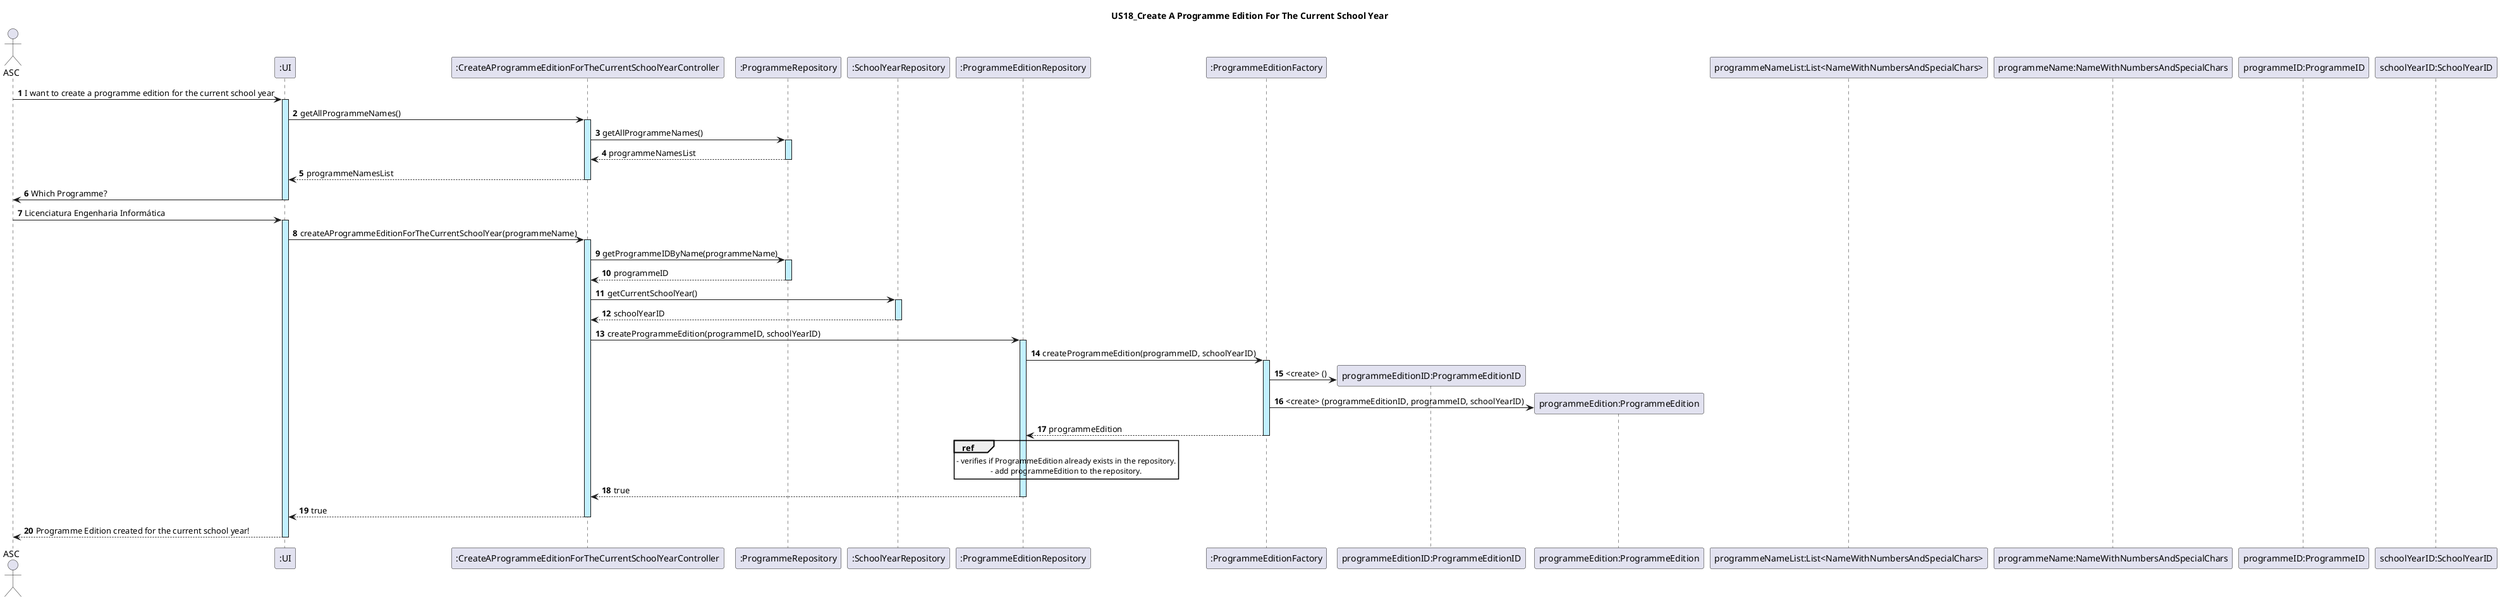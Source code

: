 @startuml
title : US18_Create A Programme Edition For The Current School Year
autonumber
Actor ASC

participant ":UI" as UI
participant ":CreateAProgrammeEditionForTheCurrentSchoolYearController" as CPEC
participant ":ProgrammeRepository" as PR
participant ":SchoolYearRepository" as SYR
participant ":ProgrammeEditionRepository" as PER
participant ":ProgrammeEditionFactory" as PEF

ASC -> UI ++ #application : I want to create a programme edition for the current school year
UI -> CPEC ++ #application : getAllProgrammeNames()
CPEC -> PR ++ #application : getAllProgrammeNames()
PR --> CPEC -- : programmeNamesList
CPEC --> UI -- : programmeNamesList
UI -> ASC --  : Which Programme?
ASC -> UI ++ #application : Licenciatura Engenharia Informática
UI -> CPEC ++ #application : createAProgrammeEditionForTheCurrentSchoolYear(programmeName)

CPEC -> PR ++ #application : getProgrammeIDByName(programmeName)
PR --> CPEC -- : programmeID
CPEC -> SYR ++ #application : getCurrentSchoolYear()
SYR --> CPEC : schoolYearID
SYR --
CPEC -> PER ++ #application : createProgrammeEdition(programmeID, schoolYearID)
PER -> PEF ++ #application : createProgrammeEdition(programmeID, schoolYearID)

create "programmeEditionID:ProgrammeEditionID" as PEID
PEF -> PEID : <create> ()
create "programmeEdition:ProgrammeEdition" as PE
PEF -> PE : <create> (programmeEditionID, programmeID, schoolYearID)

PEF --> PER : programmeEdition
PEF--
ref over PER
    - verifies if ProgrammeEdition already exists in the repository.
    - add programmeEdition to the repository.
end ref
'PER -> PER : isProgrammeEditionAlreadyRegistered (programmeEdition)
'PER -> PER : add (programmeEdition)
PER --> CPEC : true
PER --
CPEC --> UI : true
CPEC --
UI --> ASC -- : Programme Edition created for the current school year!
participant "programmeNameList:List<NameWithNumbersAndSpecialChars>"
participant "programmeName:NameWithNumbersAndSpecialChars"
participant "programmeID:ProgrammeID"
participant "schoolYearID:SchoolYearID"
@enduml